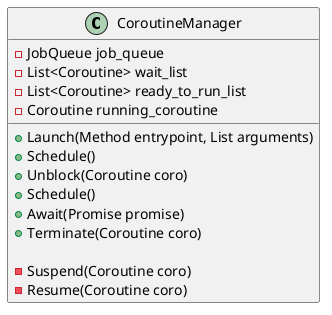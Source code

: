 @startuml
class CoroutineManager {
    + Launch(Method entrypoint, List arguments)
    + Schedule()
    + Unblock(Coroutine coro)
    + Schedule()
    + Await(Promise promise)
    + Terminate(Coroutine coro)
    
    - Suspend(Coroutine coro)
    - Resume(Coroutine coro)

    - JobQueue job_queue
    - List<Coroutine> wait_list
    - List<Coroutine> ready_to_run_list
    - Coroutine running_coroutine
}
@enduml


